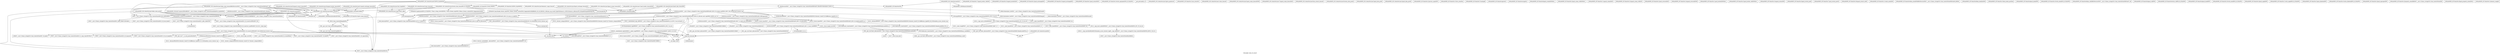 digraph "Call graph: atom_vec_line.ll" {
	label="Call graph: atom_vec_line.ll";

	Node0x562253e1d1b0 [shape=record,label="{_ZN9LAMMPS_NS11AtomVecLineC2EPNS_6LAMMPSE}"];
	Node0x562253e1d1b0 -> Node0x562253eac1b0;
	Node0x562253e1d1b0 -> Node0x562253daba60;
	Node0x562253e1d1b0 -> Node0x562253dab100;
	Node0x562253e1d1b0 -> Node0x562253d9e570;
	Node0x562253e1d1b0 -> Node0x562253e4b410;
	Node0x562253e1d1b0 -> Node0x562253e1a520;
	Node0x562253e1d1b0 -> Node0x562253eb6730;
	Node0x562253e1d1b0 -> Node0x562253da9bf0;
	Node0x562253ddb870 [shape=record,label="{_ZN9LAMMPS_NS7AtomVec17unpack_border_velEiiPd}"];
	Node0x562253dd9d90 [shape=record,label="{_ZN9LAMMPS_NS7AtomVec13unpack_borderEiiPd}"];
	Node0x562253de1260 [shape=record,label="{_ZN9LAMMPS_NS7AtomVec13pack_exchangeEiPd}"];
	Node0x562253de16e0 [shape=record,label="{_ZN9LAMMPS_NS7AtomVec15unpack_exchangeEPd}"];
	Node0x562253de4a10 [shape=record,label="{_ZN9LAMMPS_NS7AtomVec12pack_restartEiPd}"];
	Node0x562253e6c3a0 [shape=record,label="{_ZN9LAMMPS_NS7AtomVec14write_improperEP8_IO_FILEiPPii}"];
	Node0x562253e86c40 [shape=record,label="{_ZN9LAMMPS_NS7AtomVec15grow_nmax_bonusEi}"];
	Node0x562253da9fe0 [shape=record,label="{_ZN9LAMMPS_NS5Error3oneERKNSt7__cxx1112basic_stringIcSt11char_traitsIcESaIcEEEiS8_}"];
	Node0x562253eda510 [shape=record,label="{_ZN9LAMMPS_NS6Memory8sreallocEPvlPKc}"];
	Node0x562253eda5f0 [shape=record,label="{_ZN9LAMMPS_NS11AtomVecLine10copy_bonusEiii}"];
	Node0x562253eda5f0 -> Node0x562253eda670;
	Node0x562253eac1b0 [shape=record,label="{_ZN9LAMMPS_NS7AtomVecC2EPNS_6LAMMPSE}"];
	Node0x562253daba60 [shape=record,label="{_ZNSaIcEC1Ev}"];
	Node0x562253dab100 [shape=record,label="{_ZNSt7__cxx1112basic_stringIcSt11char_traitsIcESaIcEEC2IS3_EEPKcRKS3_}"];
	Node0x562253dab100 -> Node0x562253da0970;
	Node0x562253dab100 -> Node0x562253e97140;
	Node0x562253dab100 -> Node0x562253dac370;
	Node0x562253dab100 -> Node0x562253e80540;
	Node0x562253dab100 -> Node0x562253d9e790;
	Node0x562253da19f0 [shape=record,label="{__gxx_personality_v0}"];
	Node0x562253da9bf0 [shape=record,label="{_ZNSt6vectorINSt7__cxx1112basic_stringIcSt11char_traitsIcESaIcEEESaIS5_EEaSESt16initializer_listIS5_E}"];
	Node0x562253da9bf0 -> Node0x562253d9eba0;
	Node0x562253da9bf0 -> Node0x562253d9f600;
	Node0x562253da9bf0 -> Node0x562253da2200;
	Node0x562253e4b410 [shape=record,label="{_ZNSt7__cxx1112basic_stringIcSt11char_traitsIcESaIcEED1Ev}"];
	Node0x562253da2200 [shape=record,label="{_ZNSt6vectorINSt7__cxx1112basic_stringIcSt11char_traitsIcESaIcEEESaIS5_EE13_M_assign_auxIPKS5_EEvT_SB_St20forward_iterator_tag}"];
	Node0x562253da2200 -> Node0x562253edb300;
	Node0x562253da2200 -> Node0x562253edb3b0;
	Node0x562253da2200 -> Node0x562253e35540;
	Node0x562253da2200 -> Node0x562253e38300;
	Node0x562253da2200 -> Node0x562253e3c1b0;
	Node0x562253da2200 -> Node0x562253e42f20;
	Node0x562253da2200 -> Node0x562253e3e160;
	Node0x562253da2200 -> Node0x562253e3e870;
	Node0x562253da2200 -> Node0x562253e40680;
	Node0x562253da2200 -> Node0x562253e410a0;
	Node0x562253da2200 -> Node0x562253e41900;
	Node0x562253da2200 -> Node0x562253e420f0;
	Node0x562253e1a520 [shape=record,label="{_ZNSaIcED1Ev}"];
	Node0x562253eb6730 [shape=record,label="{_ZN9LAMMPS_NS7AtomVec12setup_fieldsEv}"];
	Node0x562253d9e570 [shape=record,label="{_ZN9LAMMPS_NS7AtomVecD2Ev}"];
	Node0x562253da1aa0 [shape=record,label="{_ZN9LAMMPS_NS11AtomVecLineD2Ev}"];
	Node0x562253da1aa0 -> Node0x562253d9ef50;
	Node0x562253da1aa0 -> Node0x562253d9e570;
	Node0x562253da1aa0 -> Node0x562253da0070;
	Node0x562253d9ef50 [shape=record,label="{_ZN9LAMMPS_NS6Memory5sfreeEPv}"];
	Node0x562253da0070 [shape=record,label="{__clang_call_terminate}"];
	Node0x562253da0070 -> Node0x562253d9def0;
	Node0x562253da0070 -> Node0x562253eb3870;
	Node0x562253d9def0 [shape=record,label="{__cxa_begin_catch}"];
	Node0x562253eb3870 [shape=record,label="{_ZSt9terminatev}"];
	Node0x562253eac230 [shape=record,label="{_ZN9LAMMPS_NS11AtomVecLineD0Ev}"];
	Node0x562253eac230 -> Node0x562253e75600;
	Node0x562253e75600 [shape=record,label="{_ZdlPv}"];
	Node0x562253e28530 [shape=record,label="{_ZN9LAMMPS_NS11AtomVecLine4initEv}"];
	Node0x562253e28530 -> Node0x562253da42a0;
	Node0x562253e28530 -> Node0x562253daba60;
	Node0x562253e28530 -> Node0x562253dab100;
	Node0x562253e28530 -> Node0x562253e1a520;
	Node0x562253e28530 -> Node0x562253e4b410;
	Node0x562253e28530 -> Node0x562253d9f4d0;
	Node0x562253da42a0 [shape=record,label="{_ZN9LAMMPS_NS7AtomVec4initEv}"];
	Node0x562253d9f4d0 [shape=record,label="{_ZN9LAMMPS_NS5Error3allERKNSt7__cxx1112basic_stringIcSt11char_traitsIcESaIcEEEiS8_}"];
	Node0x562253da4000 [shape=record,label="{_ZN9LAMMPS_NS11AtomVecLine13grow_pointersEv}"];
	Node0x562253de4590 [shape=record,label="{_ZN9LAMMPS_NS7AtomVec12size_restartEv}"];
	Node0x562253da04a0 [shape=record,label="{_ZN9LAMMPS_NS11AtomVecLine10grow_bonusEv}"];
	Node0x562253da04a0 -> Node0x562253e86c40;
	Node0x562253da04a0 -> Node0x562253daba60;
	Node0x562253da04a0 -> Node0x562253dab100;
	Node0x562253da04a0 -> Node0x562253eda510;
	Node0x562253da04a0 -> Node0x562253e1a520;
	Node0x562253da04a0 -> Node0x562253da9fe0;
	Node0x562253da04a0 -> Node0x562253e4b410;
	Node0x562253dc3380 [shape=record,label="{_ZN9LAMMPS_NS11AtomVecLine14data_atom_postEi}"];
	Node0x562253dc3380 -> Node0x562253daba60;
	Node0x562253dc3380 -> Node0x562253dab100;
	Node0x562253dc3380 -> Node0x562253e1a520;
	Node0x562253dc3380 -> Node0x562253e4b410;
	Node0x562253dc3380 -> Node0x562253da9fe0;
	Node0x562253eda670 [shape=record,label="{_ZN9LAMMPS_NS11AtomVecLine14copy_bonus_allEii}"];
	Node0x562253eda670 -> Node0x562253eda720;
	Node0x562253eda720 [shape=record,label="{llvm.memcpy.p0.p0.i64}"];
	Node0x562253eda7d0 [shape=record,label="{_ZN9LAMMPS_NS11AtomVecLine11clear_bonusEv}"];
	Node0x562253eda880 [shape=record,label="{_ZN9LAMMPS_NS11AtomVecLine15pack_comm_bonusEiPiPd}"];
	Node0x562253eda900 [shape=record,label="{_ZN9LAMMPS_NS11AtomVecLine17unpack_comm_bonusEiiPd}"];
	Node0x562253eda980 [shape=record,label="{_ZN9LAMMPS_NS11AtomVecLine17pack_border_bonusEiPiPd}"];
	Node0x562253eda980 -> Node0x562253edaa00;
	Node0x562253edaa00 [shape=record,label="{_ZN9LAMMPS_NS4ubufC2ERKi}"];
	Node0x562253dc5320 [shape=record,label="{_ZN9LAMMPS_NS11AtomVecLine19unpack_border_bonusEiiPd}"];
	Node0x562253dc5320 -> Node0x562253dc2d40;
	Node0x562253dc5320 -> Node0x562253da04a0;
	Node0x562253dc2d40 [shape=record,label="{_ZN9LAMMPS_NS4ubufC2ERKd}"];
	Node0x562253db9200 [shape=record,label="{_ZN9LAMMPS_NS11AtomVecLine19pack_exchange_bonusEiPd}"];
	Node0x562253db9200 -> Node0x562253edaa00;
	Node0x562253dbbee0 [shape=record,label="{_ZN9LAMMPS_NS11AtomVecLine21unpack_exchange_bonusEiPd}"];
	Node0x562253dbbee0 -> Node0x562253dc2d40;
	Node0x562253dbbee0 -> Node0x562253da04a0;
	Node0x562253dbc420 [shape=record,label="{_ZN9LAMMPS_NS11AtomVecLine18size_restart_bonusEv}"];
	Node0x562253dbc960 [shape=record,label="{_ZN9LAMMPS_NS11AtomVecLine18pack_restart_bonusEiPd}"];
	Node0x562253dbc960 -> Node0x562253edaa00;
	Node0x562253dbcea0 [shape=record,label="{_ZN9LAMMPS_NS11AtomVecLine20unpack_restart_bonusEiPd}"];
	Node0x562253dbcea0 -> Node0x562253dc2d40;
	Node0x562253dbcea0 -> Node0x562253da04a0;
	Node0x562253dbe390 [shape=record,label="{_ZN9LAMMPS_NS11AtomVecLine15data_atom_bonusEiRKSt6vectorINSt7__cxx1112basic_stringIcSt11char_traitsIcESaIcEEESaIS7_EE}"];
	Node0x562253dbe390 -> Node0x562253daba60;
	Node0x562253dbe390 -> Node0x562253dab100;
	Node0x562253dbe390 -> Node0x562253e1a520;
	Node0x562253dbe390 -> Node0x562253e4b410;
	Node0x562253dbe390 -> Node0x562253da9fe0;
	Node0x562253dbe390 -> Node0x562253dbfd90;
	Node0x562253dbe390 -> Node0x562253dbf300;
	Node0x562253dbe390 -> Node0x562253dc02d0;
	Node0x562253dbe390 -> Node0x562253edb7d0;
	Node0x562253dbe390 -> Node0x562253da04a0;
	Node0x562253dbe390 -> Node0x562253edb750;
	Node0x562253edb7d0 [shape=record,label="{_ZN9LAMMPS_NS5utils7numericEPKciRKNSt7__cxx1112basic_stringIcSt11char_traitsIcESaIcEEEbPNS_6LAMMPSE}"];
	Node0x562253edb750 [shape=record,label="{_ZNKSt6vectorINSt7__cxx1112basic_stringIcSt11char_traitsIcESaIcEEESaIS5_EEixEm}"];
	Node0x562253dbfd90 [shape=record,label="{sqrt}"];
	Node0x562253dbf300 [shape=record,label="{llvm.fmuladd.f64}"];
	Node0x562253dc02d0 [shape=record,label="{acos}"];
	Node0x562253dc1fa0 [shape=record,label="{_ZN9LAMMPS_NS11AtomVecLine18memory_usage_bonusEv}"];
	Node0x562253dc1fa0 -> Node0x562253dbf300;
	Node0x562253dc29f0 [shape=record,label="{_ZN9LAMMPS_NS11AtomVecLine16create_atom_postEi}"];
	Node0x562253dc49d0 [shape=record,label="{_ZN9LAMMPS_NS11AtomVecLine13pack_data_preEi}"];
	Node0x562253dc4ef0 [shape=record,label="{_ZN9LAMMPS_NS11AtomVecLine14pack_data_postEi}"];
	Node0x562253dc74c0 [shape=record,label="{_ZN9LAMMPS_NS11AtomVecLine15pack_data_bonusEPdi}"];
	Node0x562253dc74c0 -> Node0x562253edaa00;
	Node0x562253dc74c0 -> Node0x562253dc7840;
	Node0x562253dc74c0 -> Node0x562253dbf300;
	Node0x562253dc74c0 -> Node0x562253dc8b60;
	Node0x562253dc7840 [shape=record,label="{cos}"];
	Node0x562253dc8b60 [shape=record,label="{sin}"];
	Node0x562253dc9ff0 [shape=record,label="{_ZN9LAMMPS_NS11AtomVecLine16write_data_bonusEP8_IO_FILEiPdi}"];
	Node0x562253dc9ff0 -> Node0x562253dac370;
	Node0x562253dc9ff0 -> Node0x562253dc2d40;
	Node0x562253dc9ff0 -> Node0x562253dca3a0;
	Node0x562253dc9ff0 -> Node0x562253eda720;
	Node0x562253dc9ff0 -> Node0x562253dcb6c0;
	Node0x562253dcb6c0 [shape=record,label="{_ZN3fmt6v9_lmp6vprintEP8_IO_FILENS0_17basic_string_viewIcEENS0_17basic_format_argsINS0_20basic_format_contextINS0_8appenderEcEEEE}"];
	Node0x562253dcc760 [shape=record,label="{_ZN9LAMMPS_NS11AtomVecLine10set_lengthEid}"];
	Node0x562253dcc760 -> Node0x562253da04a0;
	Node0x562253dcc760 -> Node0x562253eda670;
	Node0x562253dccae0 [shape=record,label="{_ZN9LAMMPS_NS7AtomVec12process_argsEiPPc}"];
	Node0x562253dcd020 [shape=record,label="{_ZN9LAMMPS_NS7AtomVec11force_clearEim}"];
	Node0x562253dceb20 [shape=record,label="{_ZN9LAMMPS_NS7AtomVec7roundupEl}"];
	Node0x562253dd0100 [shape=record,label="{_ZN9LAMMPS_NS7AtomVec4growEi}"];
	Node0x562253dd04b0 [shape=record,label="{_ZN9LAMMPS_NS7AtomVec4copyEiii}"];
	Node0x562253dd2350 [shape=record,label="{_ZN9LAMMPS_NS7AtomVec9pack_commEiPiPdiS1_}"];
	Node0x562253dd2bf0 [shape=record,label="{_ZN9LAMMPS_NS7AtomVec13pack_comm_velEiPiPdiS1_}"];
	Node0x562253dd3800 [shape=record,label="{_ZN9LAMMPS_NS7AtomVec11unpack_commEiiPd}"];
	Node0x562253dd4990 [shape=record,label="{_ZN9LAMMPS_NS7AtomVec15unpack_comm_velEiiPd}"];
	Node0x562253dd6080 [shape=record,label="{_ZN9LAMMPS_NS7AtomVec12pack_reverseEiiPd}"];
	Node0x562253dd6430 [shape=record,label="{_ZN9LAMMPS_NS7AtomVec14unpack_reverseEiPiPd}"];
	Node0x562253dd7040 [shape=record,label="{_ZN9LAMMPS_NS7AtomVec11pack_borderEiPiPdiS1_}"];
	Node0x562253dd81d0 [shape=record,label="{_ZN9LAMMPS_NS7AtomVec15pack_border_velEiPiPdiS1_}"];
	Node0x562253de9c50 [shape=record,label="{_ZN9LAMMPS_NS7AtomVec14unpack_restartEPd}"];
	Node0x562253dec340 [shape=record,label="{_ZN9LAMMPS_NS7AtomVec16pack_restart_preEi}"];
	Node0x562253dec640 [shape=record,label="{_ZN9LAMMPS_NS7AtomVec17pack_restart_postEi}"];
	Node0x562253deeb50 [shape=record,label="{_ZN9LAMMPS_NS7AtomVec19unpack_restart_initEi}"];
	Node0x562253deee50 [shape=record,label="{_ZN9LAMMPS_NS7AtomVec11create_atomEiPd}"];
	Node0x562253df14e0 [shape=record,label="{_ZN9LAMMPS_NS7AtomVec9data_atomEPdiRKSt6vectorINSt7__cxx1112basic_stringIcSt11char_traitsIcESaIcEEESaIS8_EERS8_}"];
	Node0x562253df23c0 [shape=record,label="{_ZN9LAMMPS_NS7AtomVec9data_bodyEiiiPiPd}"];
	Node0x562253df2ff0 [shape=record,label="{_ZN9LAMMPS_NS7AtomVec15data_bonds_postEiiiii}"];
	Node0x562253df4f40 [shape=record,label="{_ZN9LAMMPS_NS7AtomVec9pack_dataEPPd}"];
	Node0x562253df53c0 [shape=record,label="{_ZN9LAMMPS_NS7AtomVec10write_dataEP8_IO_FILEiPPd}"];
	Node0x562253df8190 [shape=record,label="{_ZN9LAMMPS_NS7AtomVec8data_velEiRKSt6vectorINSt7__cxx1112basic_stringIcSt11char_traitsIcESaIcEEESaIS7_EE}"];
	Node0x562253df8610 [shape=record,label="{_ZN9LAMMPS_NS7AtomVec8pack_velEPPd}"];
	Node0x562253dfa810 [shape=record,label="{_ZN9LAMMPS_NS7AtomVec9write_velEP8_IO_FILEiPPd}"];
	Node0x562253dfd810 [shape=record,label="{_ZN9LAMMPS_NS7AtomVec9pack_bondEPPi}"];
	Node0x562253dfe690 [shape=record,label="{_ZN9LAMMPS_NS7AtomVec10write_bondEP8_IO_FILEiPPii}"];
	Node0x562253dfe9e0 [shape=record,label="{_ZN9LAMMPS_NS7AtomVec10pack_angleEPPi}"];
	Node0x562253dffcc0 [shape=record,label="{_ZN9LAMMPS_NS7AtomVec11write_angleEP8_IO_FILEiPPii}"];
	Node0x562253e003c0 [shape=record,label="{_ZN9LAMMPS_NS7AtomVec13pack_dihedralEPPi}"];
	Node0x562253e014d0 [shape=record,label="{_ZN9LAMMPS_NS7AtomVec14write_dihedralEP8_IO_FILEiPPii}"];
	Node0x562253e02aa0 [shape=record,label="{_ZN9LAMMPS_NS7AtomVec13pack_improperEPPi}"];
	Node0x562253e07b20 [shape=record,label="{_ZN9LAMMPS_NS7AtomVec13property_atomERKNSt7__cxx1112basic_stringIcSt11char_traitsIcESaIcEEE}"];
	Node0x562253e08370 [shape=record,label="{_ZN9LAMMPS_NS7AtomVec18pack_property_atomEiPdii}"];
	Node0x562253e6b2f0 [shape=record,label="{_ZN9LAMMPS_NS7AtomVec12memory_usageEv}"];
	Node0x562253da0970 [shape=record,label="{_ZNSt7__cxx1112basic_stringIcSt11char_traitsIcESaIcEE13_M_local_dataEv}"];
	Node0x562253e97140 [shape=record,label="{_ZNSt7__cxx1112basic_stringIcSt11char_traitsIcESaIcEE12_Alloc_hiderC1EPcRKS3_}"];
	Node0x562253e80540 [shape=record,label="{_ZNSt7__cxx1112basic_stringIcSt11char_traitsIcESaIcEE12_M_constructIPKcEEvT_S8_}"];
	Node0x562253e80540 -> Node0x562253e0de20;
	Node0x562253dac370 [shape=record,label="{_ZNSt11char_traitsIcE6lengthEPKc}"];
	Node0x562253dac370 -> Node0x562253e0f010;
	Node0x562253dac370 -> Node0x562253e13a00;
	Node0x562253d9e790 [shape=record,label="{_ZNSt7__cxx1112basic_stringIcSt11char_traitsIcESaIcEE12_Alloc_hiderD2Ev}"];
	Node0x562253d9e790 -> Node0x562253e13ea0;
	Node0x562253e0de20 [shape=record,label="{_ZNSt7__cxx1112basic_stringIcSt11char_traitsIcESaIcEE16_M_construct_auxIPKcEEvT_S8_St12__false_type}"];
	Node0x562253e0de20 -> Node0x562253e17870;
	Node0x562253e17870 [shape=record,label="{_ZNSt7__cxx1112basic_stringIcSt11char_traitsIcESaIcEE12_M_constructIPKcEEvT_S8_St20forward_iterator_tag}"];
	Node0x562253e17870 -> Node0x562253e1f440;
	Node0x562253e17870 -> Node0x562253e22b70;
	Node0x562253e17870 -> Node0x562253e25f60;
	Node0x562253e17870 -> Node0x562253e29050;
	Node0x562253e17870 -> Node0x562253e2ab20;
	Node0x562253e17870 -> Node0x562253e2cad0;
	Node0x562253e17870 -> Node0x562253e2efb0;
	Node0x562253e17870 -> Node0x562253e34dd0;
	Node0x562253e17870 -> Node0x562253d9def0;
	Node0x562253e17870 -> Node0x562253edad40;
	Node0x562253e17870 -> Node0x562253edadc0;
	Node0x562253e17870 -> Node0x562253edae40;
	Node0x562253e17870 -> Node0x562253edaec0;
	Node0x562253e17870 -> Node0x562253da0070;
	Node0x562253e1f440 [shape=record,label="{_ZN9__gnu_cxx17__is_null_pointerIKcEEbPT_}"];
	Node0x562253e22b70 [shape=record,label="{_ZSt19__throw_logic_errorPKc}"];
	Node0x562253e25f60 [shape=record,label="{_ZSt8distanceIPKcENSt15iterator_traitsIT_E15difference_typeES3_S3_}"];
	Node0x562253e25f60 -> Node0x562253edaf40;
	Node0x562253e25f60 -> Node0x562253edaff0;
	Node0x562253e2ab20 [shape=record,label="{_ZNSt7__cxx1112basic_stringIcSt11char_traitsIcESaIcEE7_M_dataEPc}"];
	Node0x562253e29050 [shape=record,label="{_ZNSt7__cxx1112basic_stringIcSt11char_traitsIcESaIcEE9_M_createERmm}"];
	Node0x562253e2cad0 [shape=record,label="{_ZNSt7__cxx1112basic_stringIcSt11char_traitsIcESaIcEE11_M_capacityEm}"];
	Node0x562253e34dd0 [shape=record,label="{_ZNSt7__cxx1112basic_stringIcSt11char_traitsIcESaIcEE13_S_copy_charsEPcPKcS7_}"];
	Node0x562253e2efb0 [shape=record,label="{_ZNKSt7__cxx1112basic_stringIcSt11char_traitsIcESaIcEE7_M_dataEv}"];
	Node0x562253edad40 [shape=record,label="{_ZNSt7__cxx1112basic_stringIcSt11char_traitsIcESaIcEE10_M_disposeEv}"];
	Node0x562253edadc0 [shape=record,label="{__cxa_rethrow}"];
	Node0x562253edae40 [shape=record,label="{__cxa_end_catch}"];
	Node0x562253edaec0 [shape=record,label="{_ZNSt7__cxx1112basic_stringIcSt11char_traitsIcESaIcEE13_M_set_lengthEm}"];
	Node0x562253edaff0 [shape=record,label="{_ZSt10__distanceIPKcENSt15iterator_traitsIT_E15difference_typeES3_S3_St26random_access_iterator_tag}"];
	Node0x562253edaf40 [shape=record,label="{_ZSt19__iterator_categoryIPKcENSt15iterator_traitsIT_E17iterator_categoryERKS3_}"];
	Node0x562253e0f010 [shape=record,label="{_ZN9__gnu_cxx11char_traitsIcE6lengthEPKc}"];
	Node0x562253e0f010 -> Node0x562253edb1f0;
	Node0x562253e13a00 [shape=record,label="{strlen}"];
	Node0x562253edb1f0 [shape=record,label="{_ZN9__gnu_cxx11char_traitsIcE2eqERKcS3_}"];
	Node0x562253e13ea0 [shape=record,label="{_ZNSaIcED2Ev}"];
	Node0x562253d9eba0 [shape=record,label="{_ZNKSt16initializer_listINSt7__cxx1112basic_stringIcSt11char_traitsIcESaIcEEEE5beginEv}"];
	Node0x562253d9f600 [shape=record,label="{_ZNKSt16initializer_listINSt7__cxx1112basic_stringIcSt11char_traitsIcESaIcEEEE3endEv}"];
	Node0x562253d9f600 -> Node0x562253d9eba0;
	Node0x562253d9f600 -> Node0x562253e44fc0;
	Node0x562253edb300 [shape=record,label="{_ZSt8distanceIPKNSt7__cxx1112basic_stringIcSt11char_traitsIcESaIcEEEENSt15iterator_traitsIT_E15difference_typeES9_S9_}"];
	Node0x562253edb300 -> Node0x562253e486e0;
	Node0x562253edb300 -> Node0x562253e48f70;
	Node0x562253edb3b0 [shape=record,label="{_ZNKSt6vectorINSt7__cxx1112basic_stringIcSt11char_traitsIcESaIcEEESaIS5_EE8capacityEv}"];
	Node0x562253e486e0 [shape=record,label="{_ZSt19__iterator_categoryIPKNSt7__cxx1112basic_stringIcSt11char_traitsIcESaIcEEEENSt15iterator_traitsIT_E17iterator_categoryERKS9_}"];
	Node0x562253e38300 [shape=record,label="{_ZNSt6vectorINSt7__cxx1112basic_stringIcSt11char_traitsIcESaIcEEESaIS5_EE17_S_check_init_lenEmRKS6_}"];
	Node0x562253e38300 -> Node0x562253e4b5e0;
	Node0x562253e38300 -> Node0x562253e4c160;
	Node0x562253e38300 -> Node0x562253e4d6b0;
	Node0x562253e38300 -> Node0x562253e5f3b0;
	Node0x562253e35540 [shape=record,label="{_ZNSt12_Vector_baseINSt7__cxx1112basic_stringIcSt11char_traitsIcESaIcEEESaIS5_EE19_M_get_Tp_allocatorEv}"];
	Node0x562253e3c1b0 [shape=record,label="{_ZNSt6vectorINSt7__cxx1112basic_stringIcSt11char_traitsIcESaIcEEESaIS5_EE20_M_allocate_and_copyIPKS5_EEPS5_mT_SC_}"];
	Node0x562253e3c1b0 -> Node0x562253e64610;
	Node0x562253e3c1b0 -> Node0x562253e35540;
	Node0x562253e3c1b0 -> Node0x562253e42f20;
	Node0x562253e3c1b0 -> Node0x562253d9def0;
	Node0x562253e3c1b0 -> Node0x562253e3e870;
	Node0x562253e3c1b0 -> Node0x562253edadc0;
	Node0x562253e3c1b0 -> Node0x562253edae40;
	Node0x562253e3c1b0 -> Node0x562253e68810;
	Node0x562253e3c1b0 -> Node0x562253da0070;
	Node0x562253e3e160 [shape=record,label="{_ZSt8_DestroyIPNSt7__cxx1112basic_stringIcSt11char_traitsIcESaIcEEES5_EvT_S7_RSaIT0_E}"];
	Node0x562253e3e160 -> Node0x562253e6b0a0;
	Node0x562253e3e870 [shape=record,label="{_ZNSt12_Vector_baseINSt7__cxx1112basic_stringIcSt11char_traitsIcESaIcEEESaIS5_EE13_M_deallocateEPS5_m}"];
	Node0x562253e3e870 -> Node0x562253e82f90;
	Node0x562253e40680 [shape=record,label="{_ZNKSt6vectorINSt7__cxx1112basic_stringIcSt11char_traitsIcESaIcEEESaIS5_EE4sizeEv}"];
	Node0x562253e41900 [shape=record,label="{_ZNSt6vectorINSt7__cxx1112basic_stringIcSt11char_traitsIcESaIcEEESaIS5_EE15_M_erase_at_endEPS5_}"];
	Node0x562253e41900 -> Node0x562253e35540;
	Node0x562253e41900 -> Node0x562253e3e160;
	Node0x562253e41900 -> Node0x562253da0070;
	Node0x562253e410a0 [shape=record,label="{_ZSt4copyIPKNSt7__cxx1112basic_stringIcSt11char_traitsIcESaIcEEEPS5_ET0_T_SA_S9_}"];
	Node0x562253e410a0 -> Node0x562253e70c60;
	Node0x562253e410a0 -> Node0x562253e72e50;
	Node0x562253e420f0 [shape=record,label="{_ZSt7advanceIPKNSt7__cxx1112basic_stringIcSt11char_traitsIcESaIcEEEmEvRT_T0_}"];
	Node0x562253e420f0 -> Node0x562253e486e0;
	Node0x562253e420f0 -> Node0x562253e758b0;
	Node0x562253e42f20 [shape=record,label="{_ZSt22__uninitialized_copy_aIPKNSt7__cxx1112basic_stringIcSt11char_traitsIcESaIcEEEPS5_S5_ET0_T_SA_S9_RSaIT1_E}"];
	Node0x562253e42f20 -> Node0x562253e77130;
	Node0x562253e48f70 [shape=record,label="{_ZSt10__distanceIPKNSt7__cxx1112basic_stringIcSt11char_traitsIcESaIcEEEENSt15iterator_traitsIT_E15difference_typeES9_S9_St26random_access_iterator_tag}"];
	Node0x562253e4c160 [shape=record,label="{_ZNSt6vectorINSt7__cxx1112basic_stringIcSt11char_traitsIcESaIcEEESaIS5_EE11_S_max_sizeERKS6_}"];
	Node0x562253e4c160 -> Node0x562253e7ba20;
	Node0x562253e4c160 -> Node0x562253e7c5d0;
	Node0x562253e4c160 -> Node0x562253da0070;
	Node0x562253e4b5e0 [shape=record,label="{_ZNSaINSt7__cxx1112basic_stringIcSt11char_traitsIcESaIcEEEEC2ERKS5_}"];
	Node0x562253e4b5e0 -> Node0x562253e7cc30;
	Node0x562253e4d6b0 [shape=record,label="{_ZNSaINSt7__cxx1112basic_stringIcSt11char_traitsIcESaIcEEEED2Ev}"];
	Node0x562253e4d6b0 -> Node0x562253e7d060;
	Node0x562253e5f3b0 [shape=record,label="{_ZSt20__throw_length_errorPKc}"];
	Node0x562253e7ba20 [shape=record,label="{_ZNSt16allocator_traitsISaINSt7__cxx1112basic_stringIcSt11char_traitsIcESaIcEEEEE8max_sizeERKS6_}"];
	Node0x562253e7ba20 -> Node0x562253e7e670;
	Node0x562253e7c5d0 [shape=record,label="{_ZSt3minImERKT_S2_S2_}"];
	Node0x562253e7e670 [shape=record,label="{_ZNK9__gnu_cxx13new_allocatorINSt7__cxx1112basic_stringIcSt11char_traitsIcESaIcEEEE8max_sizeEv}"];
	Node0x562253e7cc30 [shape=record,label="{_ZN9__gnu_cxx13new_allocatorINSt7__cxx1112basic_stringIcSt11char_traitsIcESaIcEEEEC2ERKS7_}"];
	Node0x562253e7d060 [shape=record,label="{_ZN9__gnu_cxx13new_allocatorINSt7__cxx1112basic_stringIcSt11char_traitsIcESaIcEEEED2Ev}"];
	Node0x562253e64610 [shape=record,label="{_ZNSt12_Vector_baseINSt7__cxx1112basic_stringIcSt11char_traitsIcESaIcEEESaIS5_EE11_M_allocateEm}"];
	Node0x562253e64610 -> Node0x562253e7f1a0;
	Node0x562253e68810 [shape=record,label="{llvm.trap}"];
	Node0x562253e7f1a0 [shape=record,label="{_ZNSt16allocator_traitsISaINSt7__cxx1112basic_stringIcSt11char_traitsIcESaIcEEEEE8allocateERS6_m}"];
	Node0x562253e7f1a0 -> Node0x562253e80740;
	Node0x562253e80740 [shape=record,label="{_ZN9__gnu_cxx13new_allocatorINSt7__cxx1112basic_stringIcSt11char_traitsIcESaIcEEEE8allocateEmPKv}"];
	Node0x562253e80740 -> Node0x562253e7e670;
	Node0x562253e80740 -> Node0x562253e80ee0;
	Node0x562253e80740 -> Node0x562253dac180;
	Node0x562253e80ee0 [shape=record,label="{_ZSt17__throw_bad_allocv}"];
	Node0x562253dac180 [shape=record,label="{_Znwm}"];
	Node0x562253e6b0a0 [shape=record,label="{_ZSt8_DestroyIPNSt7__cxx1112basic_stringIcSt11char_traitsIcESaIcEEEEvT_S7_}"];
	Node0x562253e6b0a0 -> Node0x562253edebb0;
	Node0x562253edebb0 [shape=record,label="{_ZNSt12_Destroy_auxILb0EE9__destroyIPNSt7__cxx1112basic_stringIcSt11char_traitsIcESaIcEEEEEvT_S9_}"];
	Node0x562253edebb0 -> Node0x562253edec60;
	Node0x562253edec60 [shape=record,label="{_ZSt8_DestroyINSt7__cxx1112basic_stringIcSt11char_traitsIcESaIcEEEEvPT_}"];
	Node0x562253edec60 -> Node0x562253e4b410;
	Node0x562253e82f90 [shape=record,label="{_ZNSt16allocator_traitsISaINSt7__cxx1112basic_stringIcSt11char_traitsIcESaIcEEEEE10deallocateERS6_PS5_m}"];
	Node0x562253e82f90 -> Node0x562253eded40;
	Node0x562253eded40 [shape=record,label="{_ZN9__gnu_cxx13new_allocatorINSt7__cxx1112basic_stringIcSt11char_traitsIcESaIcEEEE10deallocateEPS6_m}"];
	Node0x562253eded40 -> Node0x562253e75600;
	Node0x562253e72e50 [shape=record,label="{_ZSt14__copy_move_a2ILb0EPKNSt7__cxx1112basic_stringIcSt11char_traitsIcESaIcEEEPS5_ET1_T0_SA_S9_}"];
	Node0x562253e72e50 -> Node0x562253edee20;
	Node0x562253e72e50 -> Node0x562253edf0e0;
	Node0x562253e72e50 -> Node0x562253edef30;
	Node0x562253e72e50 -> Node0x562253edf060;
	Node0x562253e70c60 [shape=record,label="{_ZSt12__miter_baseIPKNSt7__cxx1112basic_stringIcSt11char_traitsIcESaIcEEEET_S8_}"];
	Node0x562253edf0e0 [shape=record,label="{_ZSt12__niter_wrapIPNSt7__cxx1112basic_stringIcSt11char_traitsIcESaIcEEEET_RKS7_S7_}"];
	Node0x562253edf060 [shape=record,label="{_ZSt13__copy_move_aILb0EPKNSt7__cxx1112basic_stringIcSt11char_traitsIcESaIcEEEPS5_ET1_T0_SA_S9_}"];
	Node0x562253edf060 -> Node0x562253edf160;
	Node0x562253edee20 [shape=record,label="{_ZSt12__niter_baseIPKNSt7__cxx1112basic_stringIcSt11char_traitsIcESaIcEEEET_S8_}"];
	Node0x562253edef30 [shape=record,label="{_ZSt12__niter_baseIPNSt7__cxx1112basic_stringIcSt11char_traitsIcESaIcEEEET_S7_}"];
	Node0x562253edf160 [shape=record,label="{_ZNSt11__copy_moveILb0ELb0ESt26random_access_iterator_tagE8__copy_mIPKNSt7__cxx1112basic_stringIcSt11char_traitsIcESaIcEEEPS8_EET0_T_SD_SC_}"];
	Node0x562253edf160 -> Node0x562253edf1e0;
	Node0x562253edf1e0 [shape=record,label="{_ZNSt7__cxx1112basic_stringIcSt11char_traitsIcESaIcEEaSERKS4_}"];
	Node0x562253e758b0 [shape=record,label="{_ZSt9__advanceIPKNSt7__cxx1112basic_stringIcSt11char_traitsIcESaIcEEElEvRT_T0_St26random_access_iterator_tag}"];
	Node0x562253e758b0 -> Node0x562253edf2c0;
	Node0x562253edf2c0 [shape=record,label="{llvm.is.constant.i64}"];
	Node0x562253e77130 [shape=record,label="{_ZSt18uninitialized_copyIPKNSt7__cxx1112basic_stringIcSt11char_traitsIcESaIcEEEPS5_ET0_T_SA_S9_}"];
	Node0x562253e77130 -> Node0x562253edf370;
	Node0x562253edf370 [shape=record,label="{_ZNSt20__uninitialized_copyILb0EE13__uninit_copyIPKNSt7__cxx1112basic_stringIcSt11char_traitsIcESaIcEEEPS7_EET0_T_SC_SB_}"];
	Node0x562253edf370 -> Node0x562253edf3f0;
	Node0x562253edf370 -> Node0x562253d9def0;
	Node0x562253edf370 -> Node0x562253e6b0a0;
	Node0x562253edf370 -> Node0x562253edadc0;
	Node0x562253edf370 -> Node0x562253edae40;
	Node0x562253edf370 -> Node0x562253e68810;
	Node0x562253edf370 -> Node0x562253da0070;
	Node0x562253edf3f0 [shape=record,label="{_ZSt10_ConstructINSt7__cxx1112basic_stringIcSt11char_traitsIcESaIcEEEJRKS5_EEvPT_DpOT0_}"];
	Node0x562253edf3f0 -> Node0x562253edf650;
	Node0x562253edf650 [shape=record,label="{_ZNSt7__cxx1112basic_stringIcSt11char_traitsIcESaIcEEC1ERKS4_}"];
	Node0x562253e44fc0 [shape=record,label="{_ZNKSt16initializer_listINSt7__cxx1112basic_stringIcSt11char_traitsIcESaIcEEEE4sizeEv}"];
	Node0x562253dca3a0 [shape=record,label="{_ZN3fmt6v9_lmp16make_format_argsINS0_20basic_format_contextINS0_8appenderEcEEJRlRdS6_S6_S6_EEENS0_16format_arg_storeIT_JDpNSt9remove_cvINSt16remove_referenceIT0_E4typeEE4typeEEEEDpOSB_}"];
	Node0x562253dca3a0 -> Node0x562253eda720;
}
